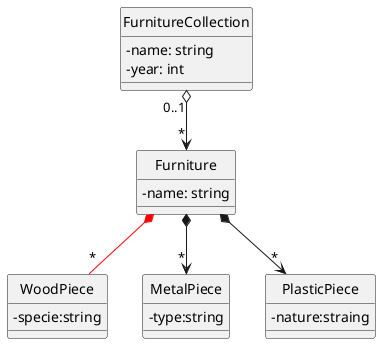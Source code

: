 @startuml
hide circle
skinparam classAttributeIconSize 0

'collection de meubles
class FurnitureCollection {
' nom de la collection
-name: string
' année de la collection
-year: int
}

' meuble
class Furniture {
' nom du meuble
-name: string
}

class WoodPiece {
' essence (de bois) utilisée
-specie:string
}

class MetalPiece{
' type de métal utilisé
-type:string

}

class PlasticPiece{
' type de plastique utilisé
-nature:straing
}

FurnitureCollection "0..1" o-->"*" Furniture
Furniture *-[#red]- "*" WoodPiece
Furniture *--> "*" MetalPiece
Furniture *--> "*" PlasticPiece

@enduml
